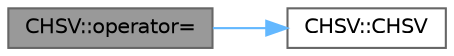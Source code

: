 digraph "CHSV::operator="
{
 // LATEX_PDF_SIZE
  bgcolor="transparent";
  edge [fontname=Helvetica,fontsize=10,labelfontname=Helvetica,labelfontsize=10];
  node [fontname=Helvetica,fontsize=10,shape=box,height=0.2,width=0.4];
  rankdir="LR";
  Node1 [id="Node000001",label="CHSV::operator=",height=0.2,width=0.4,color="gray40", fillcolor="grey60", style="filled", fontcolor="black",tooltip="Allow copy construction."];
  Node1 -> Node2 [id="edge1_Node000001_Node000002",color="steelblue1",style="solid",tooltip=" "];
  Node2 [id="Node000002",label="CHSV::CHSV",height=0.2,width=0.4,color="grey40", fillcolor="white", style="filled",URL="$dc/d53/struct_c_h_s_v_a4acc408d655fe2158cc6ebc48b1532db.html#a4acc408d655fe2158cc6ebc48b1532db",tooltip="Default constructor."];
}
